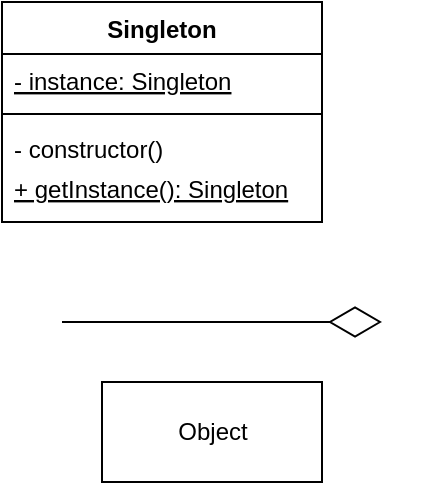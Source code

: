 <mxfile>
    <diagram id="0_36AyiPpL1qv0VAX9Es" name="Singleton">
        <mxGraphModel dx="473" dy="290" grid="1" gridSize="10" guides="1" tooltips="1" connect="1" arrows="1" fold="1" page="1" pageScale="1" pageWidth="827" pageHeight="1169" math="0" shadow="0">
            <root>
                <mxCell id="0"/>
                <mxCell id="1" parent="0"/>
                <mxCell id="11" value="Singleton" style="swimlane;fontStyle=1;align=center;verticalAlign=top;childLayout=stackLayout;horizontal=1;startSize=26;horizontalStack=0;resizeParent=1;resizeParentMax=0;resizeLast=0;collapsible=1;marginBottom=0;" parent="1" vertex="1">
                    <mxGeometry x="90" y="110" width="160" height="110" as="geometry"/>
                </mxCell>
                <mxCell id="12" value="- instance: Singleton" style="text;strokeColor=none;fillColor=none;align=left;verticalAlign=top;spacingLeft=4;spacingRight=4;overflow=hidden;rotatable=0;points=[[0,0.5],[1,0.5]];portConstraint=eastwest;fontStyle=4" parent="11" vertex="1">
                    <mxGeometry y="26" width="160" height="26" as="geometry"/>
                </mxCell>
                <mxCell id="13" value="" style="line;strokeWidth=1;fillColor=none;align=left;verticalAlign=middle;spacingTop=-1;spacingLeft=3;spacingRight=3;rotatable=0;labelPosition=right;points=[];portConstraint=eastwest;" parent="11" vertex="1">
                    <mxGeometry y="52" width="160" height="8" as="geometry"/>
                </mxCell>
                <mxCell id="15" value="- constructor()" style="text;strokeColor=none;fillColor=none;align=left;verticalAlign=top;spacingLeft=4;spacingRight=4;overflow=hidden;rotatable=0;points=[[0,0.5],[1,0.5]];portConstraint=eastwest;fontStyle=0" parent="11" vertex="1">
                    <mxGeometry y="60" width="160" height="20" as="geometry"/>
                </mxCell>
                <mxCell id="14" value="+ getInstance(): Singleton" style="text;strokeColor=none;fillColor=none;align=left;verticalAlign=top;spacingLeft=4;spacingRight=4;overflow=hidden;rotatable=0;points=[[0,0.5],[1,0.5]];portConstraint=eastwest;fontStyle=4;horizontal=1;" parent="11" vertex="1">
                    <mxGeometry y="80" width="160" height="30" as="geometry"/>
                </mxCell>
                <mxCell id="zbK2dsjU6Ic2HSl0Ty1O-15" value="Object" style="html=1;" vertex="1" parent="1">
                    <mxGeometry x="140" y="300" width="110" height="50" as="geometry"/>
                </mxCell>
                <mxCell id="zbK2dsjU6Ic2HSl0Ty1O-17" value="" style="endArrow=diamondThin;endFill=0;endSize=24;html=1;" edge="1" parent="1">
                    <mxGeometry width="160" relative="1" as="geometry">
                        <mxPoint x="120" y="270" as="sourcePoint"/>
                        <mxPoint x="280" y="270" as="targetPoint"/>
                    </mxGeometry>
                </mxCell>
            </root>
        </mxGraphModel>
    </diagram>
    <diagram id="66cb3W56JvpG_HN4hzBL" name="Prototype">
        <mxGraphModel dx="619" dy="380" grid="0" gridSize="10" guides="1" tooltips="1" connect="1" arrows="1" fold="1" page="1" pageScale="1" pageWidth="827" pageHeight="1169" math="0" shadow="0">
            <root>
                <mxCell id="6yKtJIGFvQrPZvY3EZ4h-0"/>
                <mxCell id="6yKtJIGFvQrPZvY3EZ4h-1" parent="6yKtJIGFvQrPZvY3EZ4h-0"/>
                <mxCell id="0oBmJN-DgtzwoFzoIPtv-0" value="Prototype&#10;" style="swimlane;fontStyle=1;align=center;verticalAlign=top;childLayout=stackLayout;horizontal=1;startSize=26;horizontalStack=0;resizeParent=1;resizeParentMax=0;resizeLast=0;collapsible=1;marginBottom=0;rounded=1;" parent="6yKtJIGFvQrPZvY3EZ4h-1" vertex="1">
                    <mxGeometry x="160" y="40" width="160" height="103" as="geometry"/>
                </mxCell>
                <mxCell id="0oBmJN-DgtzwoFzoIPtv-1" value="+ ..." style="text;strokeColor=none;fillColor=none;align=left;verticalAlign=top;spacingLeft=4;spacingRight=4;overflow=hidden;rotatable=0;points=[[0,0.5],[1,0.5]];portConstraint=eastwest;rounded=1;" parent="0oBmJN-DgtzwoFzoIPtv-0" vertex="1">
                    <mxGeometry y="26" width="160" height="26" as="geometry"/>
                </mxCell>
                <mxCell id="0oBmJN-DgtzwoFzoIPtv-2" value="" style="line;strokeWidth=1;fillColor=none;align=left;verticalAlign=middle;spacingTop=-1;spacingLeft=3;spacingRight=3;rotatable=0;labelPosition=right;points=[];portConstraint=eastwest;rounded=1;" parent="0oBmJN-DgtzwoFzoIPtv-0" vertex="1">
                    <mxGeometry y="52" width="160" height="8" as="geometry"/>
                </mxCell>
                <mxCell id="0oBmJN-DgtzwoFzoIPtv-3" value="+ constructor(...)&#10;+ getClone():Prototype" style="text;strokeColor=none;fillColor=none;align=left;verticalAlign=top;spacingLeft=4;spacingRight=4;overflow=hidden;rotatable=0;points=[[0,0.5],[1,0.5]];portConstraint=eastwest;rounded=1;" parent="0oBmJN-DgtzwoFzoIPtv-0" vertex="1">
                    <mxGeometry y="60" width="160" height="43" as="geometry"/>
                </mxCell>
                <mxCell id="0oBmJN-DgtzwoFzoIPtv-4" value="" style="endArrow=open;endFill=1;endSize=12;html=1;exitX=0.499;exitY=1.061;exitDx=0;exitDy=0;exitPerimeter=0;" parent="6yKtJIGFvQrPZvY3EZ4h-1" source="0oBmJN-DgtzwoFzoIPtv-3" edge="1">
                    <mxGeometry width="160" relative="1" as="geometry">
                        <mxPoint x="240" y="144" as="sourcePoint"/>
                        <mxPoint x="239.5" y="196" as="targetPoint"/>
                    </mxGeometry>
                </mxCell>
                <mxCell id="0oBmJN-DgtzwoFzoIPtv-5" value="prototype1" style="html=1;rounded=1;" parent="6yKtJIGFvQrPZvY3EZ4h-1" vertex="1">
                    <mxGeometry x="185" y="197" width="110" height="50" as="geometry"/>
                </mxCell>
                <mxCell id="0oBmJN-DgtzwoFzoIPtv-9" value="clone" style="html=1;rounded=1;" parent="6yKtJIGFvQrPZvY3EZ4h-1" vertex="1">
                    <mxGeometry x="181" y="299" width="110" height="50" as="geometry"/>
                </mxCell>
                <mxCell id="unWKqBvvgrbuQsEOBLpE-0" value="" style="endArrow=open;endFill=1;endSize=12;html=1;exitX=0.499;exitY=1.061;exitDx=0;exitDy=0;exitPerimeter=0;" edge="1" parent="6yKtJIGFvQrPZvY3EZ4h-1">
                    <mxGeometry width="160" relative="1" as="geometry">
                        <mxPoint x="236.34" y="247.003" as="sourcePoint"/>
                        <mxPoint x="236.0" y="297.38" as="targetPoint"/>
                    </mxGeometry>
                </mxCell>
            </root>
        </mxGraphModel>
    </diagram>
    <diagram id="60HgzlhuvY6vDQpjHbS_" name="Builder">
        <mxGraphModel dx="898" dy="551" grid="1" gridSize="10" guides="1" tooltips="1" connect="1" arrows="1" fold="1" page="1" pageScale="1" pageWidth="827" pageHeight="1169" math="0" shadow="0">
            <root>
                <mxCell id="9k8CHPFHaFTE7FAt72N5-0"/>
                <mxCell id="9k8CHPFHaFTE7FAt72N5-1" parent="9k8CHPFHaFTE7FAt72N5-0"/>
                <mxCell id="ReBu9o5RKsYhsSD_64CJ-0" value="House" style="swimlane;fontStyle=1;align=center;verticalAlign=top;childLayout=stackLayout;horizontal=1;startSize=26;horizontalStack=0;resizeParent=1;resizeParentMax=0;resizeLast=0;collapsible=1;marginBottom=0;" parent="9k8CHPFHaFTE7FAt72N5-1" vertex="1">
                    <mxGeometry x="200" y="160" width="160" height="86" as="geometry"/>
                </mxCell>
                <mxCell id="ReBu9o5RKsYhsSD_64CJ-1" value="+ ..." style="text;strokeColor=none;fillColor=none;align=left;verticalAlign=top;spacingLeft=4;spacingRight=4;overflow=hidden;rotatable=0;points=[[0,0.5],[1,0.5]];portConstraint=eastwest;" parent="ReBu9o5RKsYhsSD_64CJ-0" vertex="1">
                    <mxGeometry y="26" width="160" height="26" as="geometry"/>
                </mxCell>
                <mxCell id="ReBu9o5RKsYhsSD_64CJ-2" value="" style="line;strokeWidth=1;fillColor=none;align=left;verticalAlign=middle;spacingTop=-1;spacingLeft=3;spacingRight=3;rotatable=0;labelPosition=right;points=[];portConstraint=eastwest;" parent="ReBu9o5RKsYhsSD_64CJ-0" vertex="1">
                    <mxGeometry y="52" width="160" height="8" as="geometry"/>
                </mxCell>
                <mxCell id="ReBu9o5RKsYhsSD_64CJ-3" value="+ constructor(...)" style="text;strokeColor=none;fillColor=none;align=left;verticalAlign=top;spacingLeft=4;spacingRight=4;overflow=hidden;rotatable=0;points=[[0,0.5],[1,0.5]];portConstraint=eastwest;" parent="ReBu9o5RKsYhsSD_64CJ-0" vertex="1">
                    <mxGeometry y="60" width="160" height="26" as="geometry"/>
                </mxCell>
                <mxCell id="ReBu9o5RKsYhsSD_64CJ-23" style="edgeStyle=none;html=1;entryX=0.5;entryY=0;entryDx=0;entryDy=0;" parent="9k8CHPFHaFTE7FAt72N5-1" source="ReBu9o5RKsYhsSD_64CJ-4" target="ReBu9o5RKsYhsSD_64CJ-9" edge="1">
                    <mxGeometry relative="1" as="geometry"/>
                </mxCell>
                <mxCell id="ReBu9o5RKsYhsSD_64CJ-24" style="edgeStyle=none;html=1;entryX=0.5;entryY=0;entryDx=0;entryDy=0;" parent="9k8CHPFHaFTE7FAt72N5-1" source="ReBu9o5RKsYhsSD_64CJ-4" target="ReBu9o5RKsYhsSD_64CJ-10" edge="1">
                    <mxGeometry relative="1" as="geometry"/>
                </mxCell>
                <mxCell id="ReBu9o5RKsYhsSD_64CJ-4" value="HouseBuilder" style="swimlane;fontStyle=1;align=center;verticalAlign=top;childLayout=stackLayout;horizontal=1;startSize=26;horizontalStack=0;resizeParent=1;resizeParentMax=0;resizeLast=0;collapsible=1;marginBottom=0;" parent="9k8CHPFHaFTE7FAt72N5-1" vertex="1">
                    <mxGeometry x="200" y="320" width="160" height="150" as="geometry"/>
                </mxCell>
                <mxCell id="ReBu9o5RKsYhsSD_64CJ-5" value="+ house: House" style="text;strokeColor=none;fillColor=none;align=left;verticalAlign=top;spacingLeft=4;spacingRight=4;overflow=hidden;rotatable=0;points=[[0,0.5],[1,0.5]];portConstraint=eastwest;" parent="ReBu9o5RKsYhsSD_64CJ-4" vertex="1">
                    <mxGeometry y="26" width="160" height="26" as="geometry"/>
                </mxCell>
                <mxCell id="ReBu9o5RKsYhsSD_64CJ-6" value="" style="line;strokeWidth=1;fillColor=none;align=left;verticalAlign=middle;spacingTop=-1;spacingLeft=3;spacingRight=3;rotatable=0;labelPosition=right;points=[];portConstraint=eastwest;" parent="ReBu9o5RKsYhsSD_64CJ-4" vertex="1">
                    <mxGeometry y="52" width="160" height="8" as="geometry"/>
                </mxCell>
                <mxCell id="ReBu9o5RKsYhsSD_64CJ-7" value="+ setDoors(number):this&#10;+ setWindows(number):this&#10;+ setRooms(string[]):this&#10;+ setGarage():this&#10;+ build():this.house" style="text;strokeColor=none;fillColor=none;align=left;verticalAlign=top;spacingLeft=4;spacingRight=4;overflow=hidden;rotatable=0;points=[[0,0.5],[1,0.5]];portConstraint=eastwest;" parent="ReBu9o5RKsYhsSD_64CJ-4" vertex="1">
                    <mxGeometry y="60" width="160" height="90" as="geometry"/>
                </mxCell>
                <mxCell id="ReBu9o5RKsYhsSD_64CJ-9" value="house2" style="html=1;" parent="9k8CHPFHaFTE7FAt72N5-1" vertex="1">
                    <mxGeometry x="130" y="520" width="110" height="50" as="geometry"/>
                </mxCell>
                <mxCell id="ReBu9o5RKsYhsSD_64CJ-10" value="house3" style="html=1;" parent="9k8CHPFHaFTE7FAt72N5-1" vertex="1">
                    <mxGeometry x="304" y="520" width="110" height="50" as="geometry"/>
                </mxCell>
                <mxCell id="ReBu9o5RKsYhsSD_64CJ-11" value="house1" style="html=1;" parent="9k8CHPFHaFTE7FAt72N5-1" vertex="1">
                    <mxGeometry x="430" y="174" width="110" height="50" as="geometry"/>
                </mxCell>
                <mxCell id="ReBu9o5RKsYhsSD_64CJ-12" style="edgeStyle=none;html=1;exitX=1;exitY=0.5;exitDx=0;exitDy=0;entryX=0;entryY=0.5;entryDx=0;entryDy=0;" parent="9k8CHPFHaFTE7FAt72N5-1" source="ReBu9o5RKsYhsSD_64CJ-1" target="ReBu9o5RKsYhsSD_64CJ-11" edge="1">
                    <mxGeometry relative="1" as="geometry"/>
                </mxCell>
                <mxCell id="ReBu9o5RKsYhsSD_64CJ-20" value="" style="endArrow=diamondThin;endFill=1;endSize=24;html=1;entryX=0.497;entryY=1.064;entryDx=0;entryDy=0;entryPerimeter=0;exitX=0.5;exitY=0;exitDx=0;exitDy=0;" parent="9k8CHPFHaFTE7FAt72N5-1" source="ReBu9o5RKsYhsSD_64CJ-4" target="ReBu9o5RKsYhsSD_64CJ-3" edge="1">
                    <mxGeometry width="160" relative="1" as="geometry">
                        <mxPoint x="40" y="420" as="sourcePoint"/>
                        <mxPoint x="200" y="420" as="targetPoint"/>
                    </mxGeometry>
                </mxCell>
            </root>
        </mxGraphModel>
    </diagram>
    <diagram id="JlwttirVI8NgvXsS92hw" name="Factory">
        <mxGraphModel dx="697" dy="551" grid="1" gridSize="10" guides="1" tooltips="1" connect="1" arrows="1" fold="1" page="1" pageScale="1" pageWidth="827" pageHeight="1169" math="0" shadow="0">
            <root>
                <mxCell id="dxG8stY99Rh0fZeCO41W-0"/>
                <mxCell id="dxG8stY99Rh0fZeCO41W-1" parent="dxG8stY99Rh0fZeCO41W-0"/>
                <mxCell id="cZgoPWFQi2ox0ArFL1Ln-0" value="«interface»&lt;br&gt;Dishes" style="html=1;" parent="dxG8stY99Rh0fZeCO41W-1" vertex="1">
                    <mxGeometry x="610" y="200" width="110" height="50" as="geometry"/>
                </mxCell>
                <mxCell id="cZgoPWFQi2ox0ArFL1Ln-1" value="food1" style="html=1;" parent="dxG8stY99Rh0fZeCO41W-1" vertex="1">
                    <mxGeometry x="540" y="330" width="110" height="50" as="geometry"/>
                </mxCell>
                <mxCell id="cZgoPWFQi2ox0ArFL1Ln-4" value="food2" style="html=1;" parent="dxG8stY99Rh0fZeCO41W-1" vertex="1">
                    <mxGeometry x="680" y="330" width="110" height="50" as="geometry"/>
                </mxCell>
                <mxCell id="cZgoPWFQi2ox0ArFL1Ln-7" value="" style="endArrow=block;dashed=1;endFill=0;endSize=12;html=1;exitX=0.5;exitY=0;exitDx=0;exitDy=0;entryX=0.25;entryY=1;entryDx=0;entryDy=0;" parent="dxG8stY99Rh0fZeCO41W-1" source="cZgoPWFQi2ox0ArFL1Ln-1" target="cZgoPWFQi2ox0ArFL1Ln-0" edge="1">
                    <mxGeometry width="160" relative="1" as="geometry">
                        <mxPoint x="470" y="290" as="sourcePoint"/>
                        <mxPoint x="630" y="290" as="targetPoint"/>
                    </mxGeometry>
                </mxCell>
                <mxCell id="cZgoPWFQi2ox0ArFL1Ln-9" value="" style="endArrow=block;dashed=1;endFill=0;endSize=12;html=1;exitX=0.5;exitY=0;exitDx=0;exitDy=0;entryX=0.75;entryY=1;entryDx=0;entryDy=0;" parent="dxG8stY99Rh0fZeCO41W-1" source="cZgoPWFQi2ox0ArFL1Ln-4" target="cZgoPWFQi2ox0ArFL1Ln-0" edge="1">
                    <mxGeometry width="160" relative="1" as="geometry">
                        <mxPoint x="770" y="320" as="sourcePoint"/>
                        <mxPoint x="815" y="250" as="targetPoint"/>
                    </mxGeometry>
                </mxCell>
                <mxCell id="cZgoPWFQi2ox0ArFL1Ln-12" value="Chef" style="swimlane;fontStyle=3;align=center;verticalAlign=top;childLayout=stackLayout;horizontal=1;startSize=26;horizontalStack=0;resizeParent=1;resizeParentMax=0;resizeLast=0;collapsible=1;marginBottom=0;" parent="dxG8stY99Rh0fZeCO41W-1" vertex="1">
                    <mxGeometry x="130" y="195" width="160" height="60" as="geometry"/>
                </mxCell>
                <mxCell id="cZgoPWFQi2ox0ArFL1Ln-14" value="" style="line;strokeWidth=1;fillColor=none;align=left;verticalAlign=middle;spacingTop=-1;spacingLeft=3;spacingRight=3;rotatable=0;labelPosition=right;points=[];portConstraint=eastwest;" parent="cZgoPWFQi2ox0ArFL1Ln-12" vertex="1">
                    <mxGeometry y="26" width="160" height="8" as="geometry"/>
                </mxCell>
                <mxCell id="cZgoPWFQi2ox0ArFL1Ln-15" value="+ cookFood(name): Dishes" style="text;strokeColor=none;fillColor=none;align=left;verticalAlign=top;spacingLeft=4;spacingRight=4;overflow=hidden;rotatable=0;points=[[0,0.5],[1,0.5]];portConstraint=eastwest;fontStyle=2" parent="cZgoPWFQi2ox0ArFL1Ln-12" vertex="1">
                    <mxGeometry y="34" width="160" height="26" as="geometry"/>
                </mxCell>
                <mxCell id="cZgoPWFQi2ox0ArFL1Ln-16" value="" style="endArrow=open;endFill=1;endSize=12;html=1;exitX=1;exitY=0.5;exitDx=0;exitDy=0;entryX=0;entryY=0.5;entryDx=0;entryDy=0;" parent="dxG8stY99Rh0fZeCO41W-1" source="cZgoPWFQi2ox0ArFL1Ln-12" target="cZgoPWFQi2ox0ArFL1Ln-0" edge="1">
                    <mxGeometry width="160" relative="1" as="geometry">
                        <mxPoint x="290" y="224.38" as="sourcePoint"/>
                        <mxPoint x="450" y="224.38" as="targetPoint"/>
                    </mxGeometry>
                </mxCell>
                <mxCell id="cZgoPWFQi2ox0ArFL1Ln-17" value="ItalianChef" style="swimlane;fontStyle=1;align=center;verticalAlign=top;childLayout=stackLayout;horizontal=1;startSize=26;horizontalStack=0;resizeParent=1;resizeParentMax=0;resizeLast=0;collapsible=1;marginBottom=0;" parent="dxG8stY99Rh0fZeCO41W-1" vertex="1">
                    <mxGeometry x="10" y="310" width="160" height="60" as="geometry"/>
                </mxCell>
                <mxCell id="cZgoPWFQi2ox0ArFL1Ln-19" value="" style="line;strokeWidth=1;fillColor=none;align=left;verticalAlign=middle;spacingTop=-1;spacingLeft=3;spacingRight=3;rotatable=0;labelPosition=right;points=[];portConstraint=eastwest;" parent="cZgoPWFQi2ox0ArFL1Ln-17" vertex="1">
                    <mxGeometry y="26" width="160" height="8" as="geometry"/>
                </mxCell>
                <mxCell id="cZgoPWFQi2ox0ArFL1Ln-20" value="+ cookFood(name): Dishes" style="text;strokeColor=none;fillColor=none;align=left;verticalAlign=top;spacingLeft=4;spacingRight=4;overflow=hidden;rotatable=0;points=[[0,0.5],[1,0.5]];portConstraint=eastwest;fontStyle=0" parent="cZgoPWFQi2ox0ArFL1Ln-17" vertex="1">
                    <mxGeometry y="34" width="160" height="26" as="geometry"/>
                </mxCell>
                <mxCell id="cZgoPWFQi2ox0ArFL1Ln-21" value="UkrainianChef" style="swimlane;fontStyle=1;align=center;verticalAlign=top;childLayout=stackLayout;horizontal=1;startSize=26;horizontalStack=0;resizeParent=1;resizeParentMax=0;resizeLast=0;collapsible=1;marginBottom=0;" parent="dxG8stY99Rh0fZeCO41W-1" vertex="1">
                    <mxGeometry x="254" y="310" width="160" height="60" as="geometry"/>
                </mxCell>
                <mxCell id="cZgoPWFQi2ox0ArFL1Ln-22" value="" style="line;strokeWidth=1;fillColor=none;align=left;verticalAlign=middle;spacingTop=-1;spacingLeft=3;spacingRight=3;rotatable=0;labelPosition=right;points=[];portConstraint=eastwest;" parent="cZgoPWFQi2ox0ArFL1Ln-21" vertex="1">
                    <mxGeometry y="26" width="160" height="8" as="geometry"/>
                </mxCell>
                <mxCell id="cZgoPWFQi2ox0ArFL1Ln-23" value="+ cookFood(name): Dishes" style="text;strokeColor=none;fillColor=none;align=left;verticalAlign=top;spacingLeft=4;spacingRight=4;overflow=hidden;rotatable=0;points=[[0,0.5],[1,0.5]];portConstraint=eastwest;fontStyle=0" parent="cZgoPWFQi2ox0ArFL1Ln-21" vertex="1">
                    <mxGeometry y="34" width="160" height="26" as="geometry"/>
                </mxCell>
                <mxCell id="cZgoPWFQi2ox0ArFL1Ln-24" value="Extends" style="endArrow=block;endSize=16;endFill=0;html=1;exitX=0.5;exitY=0;exitDx=0;exitDy=0;entryX=0.215;entryY=1.135;entryDx=0;entryDy=0;entryPerimeter=0;" parent="dxG8stY99Rh0fZeCO41W-1" source="cZgoPWFQi2ox0ArFL1Ln-17" target="cZgoPWFQi2ox0ArFL1Ln-15" edge="1">
                    <mxGeometry width="160" relative="1" as="geometry">
                        <mxPoint x="220" y="430" as="sourcePoint"/>
                        <mxPoint x="380" y="430" as="targetPoint"/>
                    </mxGeometry>
                </mxCell>
                <mxCell id="cZgoPWFQi2ox0ArFL1Ln-25" value="Extends" style="endArrow=block;endSize=16;endFill=0;html=1;exitX=0.5;exitY=0;exitDx=0;exitDy=0;entryX=0.691;entryY=1.087;entryDx=0;entryDy=0;entryPerimeter=0;" parent="dxG8stY99Rh0fZeCO41W-1" source="cZgoPWFQi2ox0ArFL1Ln-21" target="cZgoPWFQi2ox0ArFL1Ln-15" edge="1">
                    <mxGeometry width="160" relative="1" as="geometry">
                        <mxPoint x="100" y="320" as="sourcePoint"/>
                        <mxPoint x="174.4" y="268.51" as="targetPoint"/>
                    </mxGeometry>
                </mxCell>
                <mxCell id="cZgoPWFQi2ox0ArFL1Ln-26" value="Restaurant" style="swimlane;fontStyle=1;align=center;verticalAlign=top;childLayout=stackLayout;horizontal=1;startSize=26;horizontalStack=0;resizeParent=1;resizeParentMax=0;resizeLast=0;collapsible=1;marginBottom=0;" parent="dxG8stY99Rh0fZeCO41W-1" vertex="1">
                    <mxGeometry x="130" y="440" width="160" height="86" as="geometry"/>
                </mxCell>
                <mxCell id="cZgoPWFQi2ox0ArFL1Ln-27" value="+ chef: Chef" style="text;strokeColor=none;fillColor=none;align=left;verticalAlign=top;spacingLeft=4;spacingRight=4;overflow=hidden;rotatable=0;points=[[0,0.5],[1,0.5]];portConstraint=eastwest;" parent="cZgoPWFQi2ox0ArFL1Ln-26" vertex="1">
                    <mxGeometry y="26" width="160" height="26" as="geometry"/>
                </mxCell>
                <mxCell id="cZgoPWFQi2ox0ArFL1Ln-28" value="" style="line;strokeWidth=1;fillColor=none;align=left;verticalAlign=middle;spacingTop=-1;spacingLeft=3;spacingRight=3;rotatable=0;labelPosition=right;points=[];portConstraint=eastwest;" parent="cZgoPWFQi2ox0ArFL1Ln-26" vertex="1">
                    <mxGeometry y="52" width="160" height="8" as="geometry"/>
                </mxCell>
                <mxCell id="cZgoPWFQi2ox0ArFL1Ln-29" value="+ cook(name:string):Dishes" style="text;strokeColor=none;fillColor=none;align=left;verticalAlign=top;spacingLeft=4;spacingRight=4;overflow=hidden;rotatable=0;points=[[0,0.5],[1,0.5]];portConstraint=eastwest;" parent="cZgoPWFQi2ox0ArFL1Ln-26" vertex="1">
                    <mxGeometry y="60" width="160" height="26" as="geometry"/>
                </mxCell>
                <mxCell id="cZgoPWFQi2ox0ArFL1Ln-33" value="" style="endArrow=diamondThin;endFill=1;endSize=24;html=1;entryX=0.496;entryY=1.135;entryDx=0;entryDy=0;entryPerimeter=0;exitX=0.5;exitY=0;exitDx=0;exitDy=0;" parent="dxG8stY99Rh0fZeCO41W-1" source="cZgoPWFQi2ox0ArFL1Ln-26" target="cZgoPWFQi2ox0ArFL1Ln-15" edge="1">
                    <mxGeometry width="160" relative="1" as="geometry">
                        <mxPoint x="150" y="410" as="sourcePoint"/>
                        <mxPoint x="310" y="410" as="targetPoint"/>
                    </mxGeometry>
                </mxCell>
            </root>
        </mxGraphModel>
    </diagram>
    <diagram id="Pk7SJ4AkBWlaZ9119YSA" name="AbstractFactory">
        <mxGraphModel dx="820" dy="648" grid="1" gridSize="10" guides="1" tooltips="1" connect="1" arrows="1" fold="1" page="1" pageScale="1" pageWidth="827" pageHeight="1169" math="0" shadow="0">
            <root>
                <mxCell id="fywjdWnwjCHSPHrpowsa-0"/>
                <mxCell id="fywjdWnwjCHSPHrpowsa-1" parent="fywjdWnwjCHSPHrpowsa-0"/>
                <mxCell id="VXfODB17lDVPRljtx-K2-0" value="Child" style="swimlane;fontStyle=3;align=center;verticalAlign=top;childLayout=stackLayout;horizontal=1;startSize=26;horizontalStack=0;resizeParent=1;resizeParentMax=0;resizeLast=0;collapsible=1;marginBottom=0;rounded=1;" vertex="1" parent="fywjdWnwjCHSPHrpowsa-1">
                    <mxGeometry x="40" y="680" width="160" height="98" as="geometry"/>
                </mxCell>
                <mxCell id="VXfODB17lDVPRljtx-K2-1" value="+ name&#10;+ age" style="text;align=left;verticalAlign=top;spacingLeft=4;spacingRight=4;overflow=hidden;rotatable=0;points=[[0,0.5],[1,0.5]];portConstraint=eastwest;rounded=1;" vertex="1" parent="VXfODB17lDVPRljtx-K2-0">
                    <mxGeometry y="26" width="160" height="64" as="geometry"/>
                </mxCell>
                <mxCell id="VXfODB17lDVPRljtx-K2-2" value="" style="line;strokeWidth=1;align=left;verticalAlign=middle;spacingTop=-1;spacingLeft=3;spacingRight=3;rotatable=0;labelPosition=right;points=[];portConstraint=eastwest;rounded=1;" vertex="1" parent="VXfODB17lDVPRljtx-K2-0">
                    <mxGeometry y="90" width="160" height="8" as="geometry"/>
                </mxCell>
                <mxCell id="VXfODB17lDVPRljtx-K2-3" value="Teacher" style="swimlane;fontStyle=3;align=center;verticalAlign=top;childLayout=stackLayout;horizontal=1;startSize=26;horizontalStack=0;resizeParent=1;resizeParentMax=0;resizeLast=0;collapsible=1;marginBottom=0;rounded=1;" vertex="1" parent="fywjdWnwjCHSPHrpowsa-1">
                    <mxGeometry x="260" y="680" width="160" height="98" as="geometry"/>
                </mxCell>
                <mxCell id="VXfODB17lDVPRljtx-K2-4" value="- id&#10;+ name&#10;+ experience" style="text;align=left;verticalAlign=top;spacingLeft=4;spacingRight=4;overflow=hidden;rotatable=0;points=[[0,0.5],[1,0.5]];portConstraint=eastwest;rounded=1;" vertex="1" parent="VXfODB17lDVPRljtx-K2-3">
                    <mxGeometry y="26" width="160" height="64" as="geometry"/>
                </mxCell>
                <mxCell id="VXfODB17lDVPRljtx-K2-5" value="" style="line;strokeWidth=1;align=left;verticalAlign=middle;spacingTop=-1;spacingLeft=3;spacingRight=3;rotatable=0;labelPosition=right;points=[];portConstraint=eastwest;rounded=1;" vertex="1" parent="VXfODB17lDVPRljtx-K2-3">
                    <mxGeometry y="90" width="160" height="8" as="geometry"/>
                </mxCell>
                <mxCell id="VXfODB17lDVPRljtx-K2-6" value="School" style="swimlane;fontStyle=3;align=center;verticalAlign=top;childLayout=stackLayout;horizontal=1;startSize=26;horizontalStack=0;resizeParent=1;resizeParentMax=0;resizeLast=0;collapsible=1;marginBottom=0;rounded=1;" vertex="1" parent="fywjdWnwjCHSPHrpowsa-1">
                    <mxGeometry x="480" y="680" width="160" height="90" as="geometry"/>
                </mxCell>
                <mxCell id="VXfODB17lDVPRljtx-K2-7" value="" style="line;strokeWidth=1;align=left;verticalAlign=middle;spacingTop=-1;spacingLeft=3;spacingRight=3;rotatable=0;labelPosition=right;points=[];portConstraint=eastwest;rounded=1;" vertex="1" parent="VXfODB17lDVPRljtx-K2-6">
                    <mxGeometry y="26" width="160" height="8" as="geometry"/>
                </mxCell>
                <mxCell id="VXfODB17lDVPRljtx-K2-8" value="+ createTeacher():Teacher&#10;+ createChild():Child" style="text;align=left;verticalAlign=top;spacingLeft=4;spacingRight=4;overflow=hidden;rotatable=0;points=[[0,0.5],[1,0.5]];portConstraint=eastwest;fontStyle=2;rounded=1;" vertex="1" parent="VXfODB17lDVPRljtx-K2-6">
                    <mxGeometry y="34" width="160" height="56" as="geometry"/>
                </mxCell>
                <mxCell id="VXfODB17lDVPRljtx-K2-9" value="Child1" style="swimlane;fontStyle=1;align=center;verticalAlign=top;childLayout=stackLayout;horizontal=1;startSize=26;horizontalStack=0;resizeParent=1;resizeParentMax=0;resizeLast=0;collapsible=1;marginBottom=0;rounded=1;" vertex="1" parent="fywjdWnwjCHSPHrpowsa-1">
                    <mxGeometry x="40" y="550" width="160" height="78" as="geometry"/>
                </mxCell>
                <mxCell id="VXfODB17lDVPRljtx-K2-10" value="+ name&#10;+ age" style="text;align=left;verticalAlign=top;spacingLeft=4;spacingRight=4;overflow=hidden;rotatable=0;points=[[0,0.5],[1,0.5]];portConstraint=eastwest;rounded=1;" vertex="1" parent="VXfODB17lDVPRljtx-K2-9">
                    <mxGeometry y="26" width="160" height="44" as="geometry"/>
                </mxCell>
                <mxCell id="VXfODB17lDVPRljtx-K2-11" value="" style="line;strokeWidth=1;align=left;verticalAlign=middle;spacingTop=-1;spacingLeft=3;spacingRight=3;rotatable=0;labelPosition=right;points=[];portConstraint=eastwest;rounded=1;" vertex="1" parent="VXfODB17lDVPRljtx-K2-9">
                    <mxGeometry y="70" width="160" height="8" as="geometry"/>
                </mxCell>
                <mxCell id="VXfODB17lDVPRljtx-K2-12" value="School1" style="swimlane;fontStyle=1;align=center;verticalAlign=top;childLayout=stackLayout;horizontal=1;startSize=26;horizontalStack=0;resizeParent=1;resizeParentMax=0;resizeLast=0;collapsible=1;marginBottom=0;rounded=1;" vertex="1" parent="fywjdWnwjCHSPHrpowsa-1">
                    <mxGeometry x="480" y="550" width="160" height="78" as="geometry"/>
                </mxCell>
                <mxCell id="VXfODB17lDVPRljtx-K2-13" value="+ createTeacher():Teacher&#10;+ createChild():Child" style="text;align=left;verticalAlign=top;spacingLeft=4;spacingRight=4;overflow=hidden;rotatable=0;points=[[0,0.5],[1,0.5]];portConstraint=eastwest;rounded=1;" vertex="1" parent="VXfODB17lDVPRljtx-K2-12">
                    <mxGeometry y="26" width="160" height="44" as="geometry"/>
                </mxCell>
                <mxCell id="VXfODB17lDVPRljtx-K2-14" value="" style="line;strokeWidth=1;align=left;verticalAlign=middle;spacingTop=-1;spacingLeft=3;spacingRight=3;rotatable=0;labelPosition=right;points=[];portConstraint=eastwest;rounded=1;" vertex="1" parent="VXfODB17lDVPRljtx-K2-12">
                    <mxGeometry y="70" width="160" height="8" as="geometry"/>
                </mxCell>
                <mxCell id="VXfODB17lDVPRljtx-K2-15" value="Teacher1" style="swimlane;fontStyle=1;align=center;verticalAlign=top;childLayout=stackLayout;horizontal=1;startSize=26;horizontalStack=0;resizeParent=1;resizeParentMax=0;resizeLast=0;collapsible=1;marginBottom=0;rounded=1;" vertex="1" parent="fywjdWnwjCHSPHrpowsa-1">
                    <mxGeometry x="260" y="550" width="160" height="78" as="geometry"/>
                </mxCell>
                <mxCell id="VXfODB17lDVPRljtx-K2-16" value="+ name&#10;+ experience" style="text;align=left;verticalAlign=top;spacingLeft=4;spacingRight=4;overflow=hidden;rotatable=0;points=[[0,0.5],[1,0.5]];portConstraint=eastwest;rounded=1;" vertex="1" parent="VXfODB17lDVPRljtx-K2-15">
                    <mxGeometry y="26" width="160" height="44" as="geometry"/>
                </mxCell>
                <mxCell id="VXfODB17lDVPRljtx-K2-17" value="" style="line;strokeWidth=1;align=left;verticalAlign=middle;spacingTop=-1;spacingLeft=3;spacingRight=3;rotatable=0;labelPosition=right;points=[];portConstraint=eastwest;rounded=1;" vertex="1" parent="VXfODB17lDVPRljtx-K2-15">
                    <mxGeometry y="70" width="160" height="8" as="geometry"/>
                </mxCell>
                <mxCell id="VXfODB17lDVPRljtx-K2-18" value="School2" style="swimlane;fontStyle=1;align=center;verticalAlign=top;childLayout=stackLayout;horizontal=1;startSize=26;horizontalStack=0;resizeParent=1;resizeParentMax=0;resizeLast=0;collapsible=1;marginBottom=0;rounded=1;" vertex="1" parent="fywjdWnwjCHSPHrpowsa-1">
                    <mxGeometry x="480" y="820" width="160" height="78" as="geometry"/>
                </mxCell>
                <mxCell id="VXfODB17lDVPRljtx-K2-19" value="+ createTeacher():Teacher&#10;+ createChild():Child" style="text;align=left;verticalAlign=top;spacingLeft=4;spacingRight=4;overflow=hidden;rotatable=0;points=[[0,0.5],[1,0.5]];portConstraint=eastwest;fontStyle=0;rounded=1;" vertex="1" parent="VXfODB17lDVPRljtx-K2-18">
                    <mxGeometry y="26" width="160" height="44" as="geometry"/>
                </mxCell>
                <mxCell id="VXfODB17lDVPRljtx-K2-20" value="" style="line;strokeWidth=1;align=left;verticalAlign=middle;spacingTop=-1;spacingLeft=3;spacingRight=3;rotatable=0;labelPosition=right;points=[];portConstraint=eastwest;rounded=1;" vertex="1" parent="VXfODB17lDVPRljtx-K2-18">
                    <mxGeometry y="70" width="160" height="8" as="geometry"/>
                </mxCell>
                <mxCell id="VXfODB17lDVPRljtx-K2-21" value="Teacher2" style="swimlane;fontStyle=1;align=center;verticalAlign=top;childLayout=stackLayout;horizontal=1;startSize=26;horizontalStack=0;resizeParent=1;resizeParentMax=0;resizeLast=0;collapsible=1;marginBottom=0;rounded=1;" vertex="1" parent="fywjdWnwjCHSPHrpowsa-1">
                    <mxGeometry x="260" y="820" width="160" height="78" as="geometry"/>
                </mxCell>
                <mxCell id="VXfODB17lDVPRljtx-K2-22" value="+ name&#10;+ experience" style="text;align=left;verticalAlign=top;spacingLeft=4;spacingRight=4;overflow=hidden;rotatable=0;points=[[0,0.5],[1,0.5]];portConstraint=eastwest;rounded=1;" vertex="1" parent="VXfODB17lDVPRljtx-K2-21">
                    <mxGeometry y="26" width="160" height="44" as="geometry"/>
                </mxCell>
                <mxCell id="VXfODB17lDVPRljtx-K2-23" value="" style="line;strokeWidth=1;align=left;verticalAlign=middle;spacingTop=-1;spacingLeft=3;spacingRight=3;rotatable=0;labelPosition=right;points=[];portConstraint=eastwest;rounded=1;" vertex="1" parent="VXfODB17lDVPRljtx-K2-21">
                    <mxGeometry y="70" width="160" height="8" as="geometry"/>
                </mxCell>
                <mxCell id="VXfODB17lDVPRljtx-K2-24" value="Child2" style="swimlane;fontStyle=1;align=center;verticalAlign=top;childLayout=stackLayout;horizontal=1;startSize=26;horizontalStack=0;resizeParent=1;resizeParentMax=0;resizeLast=0;collapsible=1;marginBottom=0;rounded=1;" vertex="1" parent="fywjdWnwjCHSPHrpowsa-1">
                    <mxGeometry x="40" y="820" width="160" height="78" as="geometry"/>
                </mxCell>
                <mxCell id="VXfODB17lDVPRljtx-K2-25" value="+ name&#10;+ age" style="text;align=left;verticalAlign=top;spacingLeft=4;spacingRight=4;overflow=hidden;rotatable=0;points=[[0,0.5],[1,0.5]];portConstraint=eastwest;rounded=1;" vertex="1" parent="VXfODB17lDVPRljtx-K2-24">
                    <mxGeometry y="26" width="160" height="44" as="geometry"/>
                </mxCell>
                <mxCell id="VXfODB17lDVPRljtx-K2-26" value="" style="line;strokeWidth=1;align=left;verticalAlign=middle;spacingTop=-1;spacingLeft=3;spacingRight=3;rotatable=0;labelPosition=right;points=[];portConstraint=eastwest;rounded=1;" vertex="1" parent="VXfODB17lDVPRljtx-K2-24">
                    <mxGeometry y="70" width="160" height="8" as="geometry"/>
                </mxCell>
                <mxCell id="VXfODB17lDVPRljtx-K2-27" value="Extends" style="endArrow=block;endSize=16;endFill=0;html=1;rounded=1;entryX=0.5;entryY=0;entryDx=0;entryDy=0;exitX=0.5;exitY=1;exitDx=0;exitDy=0;" edge="1" parent="fywjdWnwjCHSPHrpowsa-1" source="VXfODB17lDVPRljtx-K2-9" target="VXfODB17lDVPRljtx-K2-0">
                    <mxGeometry width="160" relative="1" as="geometry">
                        <mxPoint x="100" y="628" as="sourcePoint"/>
                        <mxPoint x="100" y="670" as="targetPoint"/>
                    </mxGeometry>
                </mxCell>
                <mxCell id="VXfODB17lDVPRljtx-K2-28" value="Extends" style="endArrow=block;endSize=16;endFill=0;html=1;rounded=1;exitX=0.5;exitY=1;exitDx=0;exitDy=0;" edge="1" parent="fywjdWnwjCHSPHrpowsa-1">
                    <mxGeometry width="160" relative="1" as="geometry">
                        <mxPoint x="119.5" y="818" as="sourcePoint"/>
                        <mxPoint x="119.5" y="778" as="targetPoint"/>
                    </mxGeometry>
                </mxCell>
                <mxCell id="VXfODB17lDVPRljtx-K2-29" value="Extends" style="endArrow=block;endSize=16;endFill=0;html=1;rounded=1;entryX=0.5;entryY=0;entryDx=0;entryDy=0;exitX=0.5;exitY=1;exitDx=0;exitDy=0;" edge="1" parent="fywjdWnwjCHSPHrpowsa-1">
                    <mxGeometry width="160" relative="1" as="geometry">
                        <mxPoint x="559.5" y="628" as="sourcePoint"/>
                        <mxPoint x="559.5" y="680" as="targetPoint"/>
                    </mxGeometry>
                </mxCell>
                <mxCell id="VXfODB17lDVPRljtx-K2-30" value="Extends" style="endArrow=block;endSize=16;endFill=0;html=1;rounded=1;entryX=0.5;entryY=0;entryDx=0;entryDy=0;exitX=0.5;exitY=1;exitDx=0;exitDy=0;" edge="1" parent="fywjdWnwjCHSPHrpowsa-1">
                    <mxGeometry width="160" relative="1" as="geometry">
                        <mxPoint x="339.5" y="628" as="sourcePoint"/>
                        <mxPoint x="339.5" y="680" as="targetPoint"/>
                    </mxGeometry>
                </mxCell>
                <mxCell id="VXfODB17lDVPRljtx-K2-31" value="Extends" style="endArrow=block;endSize=16;endFill=0;html=1;rounded=1;exitX=0.5;exitY=0;exitDx=0;exitDy=0;" edge="1" parent="fywjdWnwjCHSPHrpowsa-1" source="VXfODB17lDVPRljtx-K2-18">
                    <mxGeometry width="160" relative="1" as="geometry">
                        <mxPoint x="559.5" y="810" as="sourcePoint"/>
                        <mxPoint x="559.5" y="770" as="targetPoint"/>
                    </mxGeometry>
                </mxCell>
                <mxCell id="VXfODB17lDVPRljtx-K2-32" value="Extends" style="endArrow=block;endSize=16;endFill=0;html=1;rounded=1;exitX=0.5;exitY=1;exitDx=0;exitDy=0;" edge="1" parent="fywjdWnwjCHSPHrpowsa-1">
                    <mxGeometry width="160" relative="1" as="geometry">
                        <mxPoint x="339.5" y="820" as="sourcePoint"/>
                        <mxPoint x="339.5" y="780" as="targetPoint"/>
                    </mxGeometry>
                </mxCell>
                <mxCell id="VXfODB17lDVPRljtx-K2-33" value="CitySchool&#10;" style="swimlane;fontStyle=1;align=center;verticalAlign=top;childLayout=stackLayout;horizontal=1;startSize=26;horizontalStack=0;resizeParent=1;resizeParentMax=0;resizeLast=0;collapsible=1;marginBottom=0;rounded=1;" vertex="1" parent="fywjdWnwjCHSPHrpowsa-1">
                    <mxGeometry x="800" y="641" width="160" height="158" as="geometry"/>
                </mxCell>
                <mxCell id="VXfODB17lDVPRljtx-K2-34" value="+ school:  School&#10;+ teachers: absTeacher[]&#10;+ children: absChildren[]" style="text;align=left;verticalAlign=top;spacingLeft=4;spacingRight=4;overflow=hidden;rotatable=0;points=[[0,0.5],[1,0.5]];portConstraint=eastwest;fontStyle=0;rounded=1;" vertex="1" parent="VXfODB17lDVPRljtx-K2-33">
                    <mxGeometry y="26" width="160" height="54" as="geometry"/>
                </mxCell>
                <mxCell id="VXfODB17lDVPRljtx-K2-35" value="" style="line;strokeWidth=1;align=left;verticalAlign=middle;spacingTop=-1;spacingLeft=3;spacingRight=3;rotatable=0;labelPosition=right;points=[];portConstraint=eastwest;rounded=1;" vertex="1" parent="VXfODB17lDVPRljtx-K2-33">
                    <mxGeometry y="80" width="160" height="8" as="geometry"/>
                </mxCell>
                <mxCell id="VXfODB17lDVPRljtx-K2-36" value="+ createSchool():void&#10;+ createTeacher(): void&#10;+ createChild: void" style="text;align=left;verticalAlign=top;spacingLeft=4;spacingRight=4;overflow=hidden;rotatable=0;points=[[0,0.5],[1,0.5]];portConstraint=eastwest;rounded=1;" vertex="1" parent="VXfODB17lDVPRljtx-K2-33">
                    <mxGeometry y="88" width="160" height="70" as="geometry"/>
                </mxCell>
                <mxCell id="VXfODB17lDVPRljtx-K2-37" value="Композиция" style="endArrow=diamondThin;endFill=1;endSize=24;html=1;rounded=1;exitX=0.34;exitY=0.504;exitDx=0;exitDy=0;exitPerimeter=0;" edge="1" parent="fywjdWnwjCHSPHrpowsa-1" source="VXfODB17lDVPRljtx-K2-38">
                    <mxGeometry width="160" relative="1" as="geometry">
                        <mxPoint x="640" y="719.5" as="sourcePoint"/>
                        <mxPoint x="800" y="719.5" as="targetPoint"/>
                    </mxGeometry>
                </mxCell>
                <mxCell id="VXfODB17lDVPRljtx-K2-38" value="" style="strokeWidth=2;html=1;shape=mxgraph.flowchart.annotation_2;align=left;labelPosition=right;pointerEvents=1;rotation=-180;rounded=1;" vertex="1" parent="fywjdWnwjCHSPHrpowsa-1">
                    <mxGeometry x="640" y="590" width="50" height="260" as="geometry"/>
                </mxCell>
                <mxCell id="VXfODB17lDVPRljtx-K2-39" value="Зависимость" style="endArrow=open;endFill=1;endSize=12;html=1;rounded=1;entryX=0;entryY=1;entryDx=0;entryDy=0;exitX=0;exitY=0;exitDx=0;exitDy=0;" edge="1" parent="fywjdWnwjCHSPHrpowsa-1" source="VXfODB17lDVPRljtx-K2-12" target="VXfODB17lDVPRljtx-K2-40">
                    <mxGeometry width="160" relative="1" as="geometry">
                        <mxPoint x="370" y="510" as="sourcePoint"/>
                        <mxPoint x="530" y="510" as="targetPoint"/>
                    </mxGeometry>
                </mxCell>
                <mxCell id="VXfODB17lDVPRljtx-K2-40" value="" style="shape=partialRectangle;whiteSpace=wrap;html=1;bottom=1;right=1;left=1;top=0;routingCenterX=-0.5;rotation=-180;fillColor=none;rounded=1;" vertex="1" parent="fywjdWnwjCHSPHrpowsa-1">
                    <mxGeometry x="160" y="500" width="120" height="50" as="geometry"/>
                </mxCell>
                <mxCell id="VXfODB17lDVPRljtx-K2-41" value="" style="shape=partialRectangle;whiteSpace=wrap;html=1;bottom=1;right=1;left=1;top=0;routingCenterX=-0.5;rotation=0;fillColor=none;rounded=1;" vertex="1" parent="fywjdWnwjCHSPHrpowsa-1">
                    <mxGeometry x="180" y="898" width="120" height="52" as="geometry"/>
                </mxCell>
                <mxCell id="VXfODB17lDVPRljtx-K2-42" value="Зависимость" style="endArrow=open;endFill=1;endSize=12;html=1;rounded=1;exitX=0;exitY=1;exitDx=0;exitDy=0;entryX=1;entryY=1;entryDx=0;entryDy=0;" edge="1" parent="fywjdWnwjCHSPHrpowsa-1" source="VXfODB17lDVPRljtx-K2-18" target="VXfODB17lDVPRljtx-K2-41">
                    <mxGeometry width="160" relative="1" as="geometry">
                        <mxPoint x="330" y="970" as="sourcePoint"/>
                        <mxPoint x="490" y="970" as="targetPoint"/>
                    </mxGeometry>
                </mxCell>
            </root>
        </mxGraphModel>
    </diagram>
</mxfile>